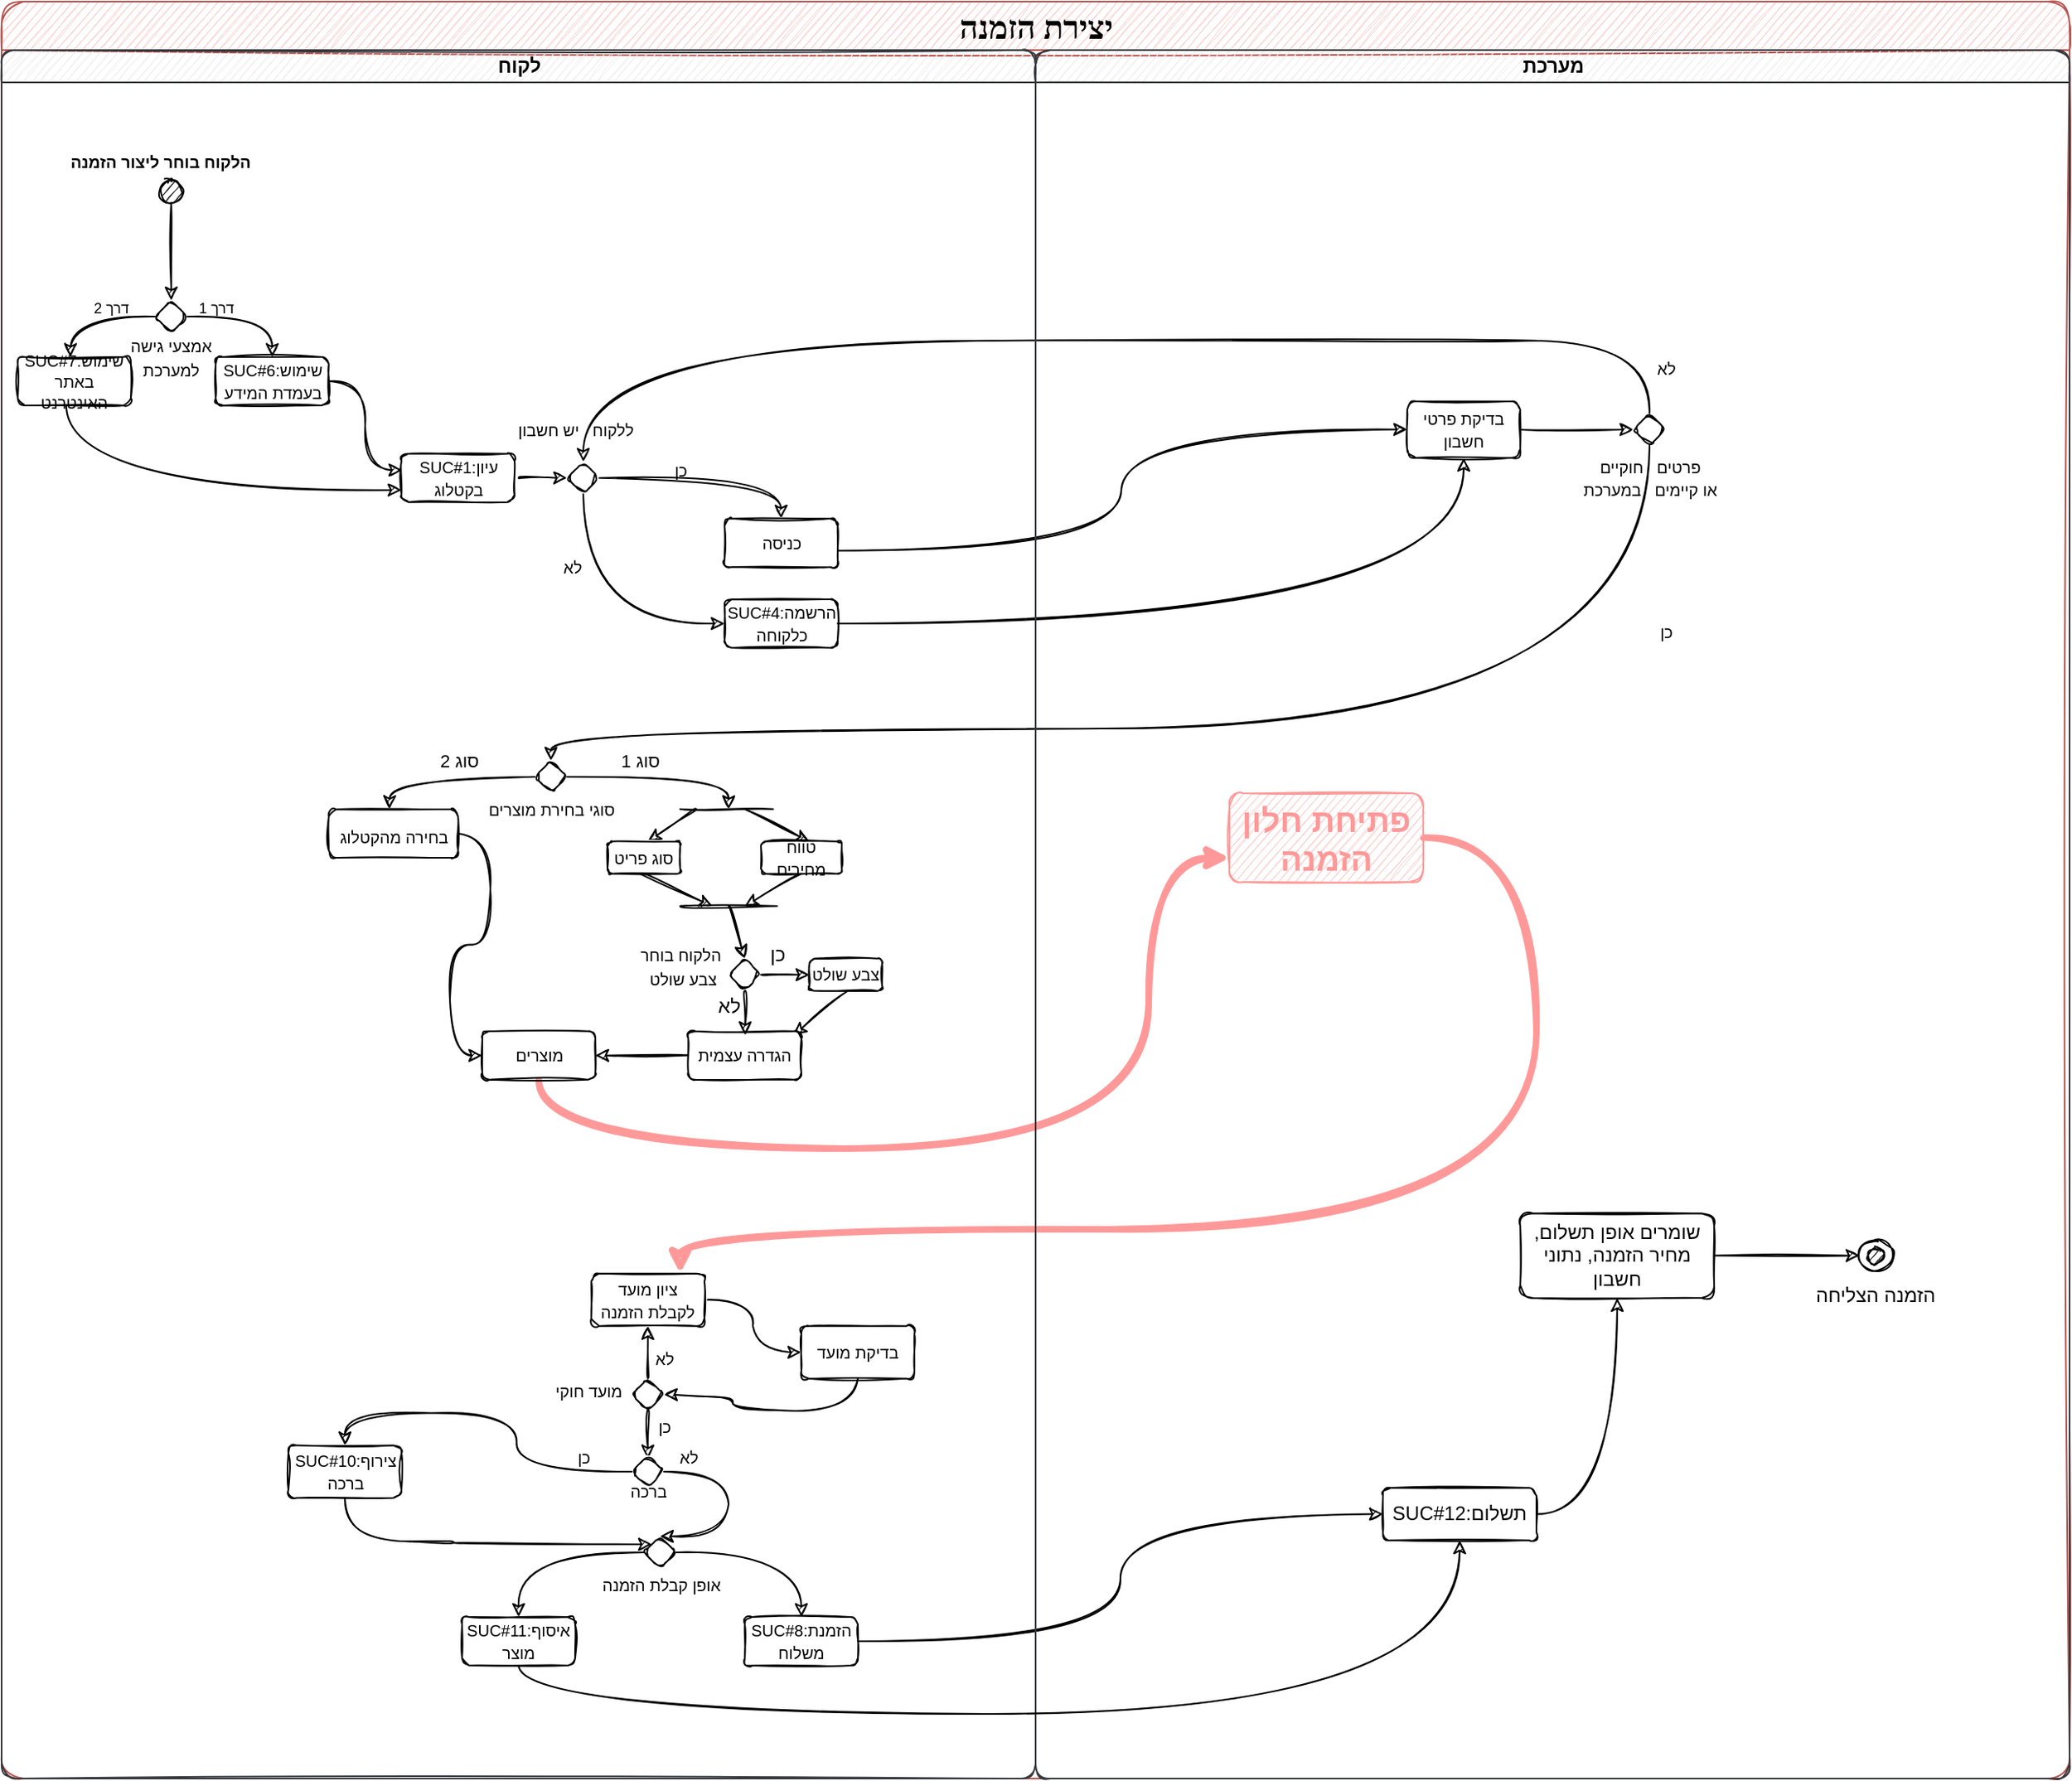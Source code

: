 <mxfile version="17.4.2" type="device"><diagram name="Page-1" id="74e2e168-ea6b-b213-b513-2b3c1d86103e"><mxGraphModel dx="1577" dy="1120" grid="1" gridSize="10" guides="1" tooltips="1" connect="1" arrows="1" fold="1" page="1" pageScale="1" pageWidth="1100" pageHeight="850" background="none" math="0" shadow="0"><root><mxCell id="0"/><mxCell id="1" parent="0"/><mxCell id="77e6c97f196da883-1" value="&lt;span style=&quot;font-size: 20px&quot;&gt;יצירת הזמנה&lt;/span&gt;" style="swimlane;html=1;childLayout=stackLayout;startSize=30;rounded=1;shadow=0;labelBackgroundColor=none;strokeWidth=1;fontFamily=Verdana;fontSize=8;align=center;fillColor=#f8cecc;strokeColor=#b85450;sketch=1;" parent="1" vertex="1"><mxGeometry x="10" width="1280" height="1100" as="geometry"/></mxCell><mxCell id="XWIVT4WKTPppS4A6r2i9-10" style="edgeStyle=orthogonalEdgeStyle;rounded=1;orthogonalLoop=1;jettySize=auto;html=1;exitX=1;exitY=0.5;exitDx=0;exitDy=0;fontSize=11;entryX=0;entryY=0.5;entryDx=0;entryDy=0;sketch=1;curved=1;" parent="77e6c97f196da883-1" target="XWIVT4WKTPppS4A6r2i9-12" edge="1"><mxGeometry relative="1" as="geometry"><mxPoint x="450" y="265.101" as="targetPoint"/><mxPoint x="515" y="339.86" as="sourcePoint"/></mxGeometry></mxCell><mxCell id="JtHgv0yfFS7bm6ICrNab-19" style="edgeStyle=orthogonalEdgeStyle;rounded=1;orthogonalLoop=1;jettySize=auto;html=1;exitX=1;exitY=0.5;exitDx=0;exitDy=0;entryX=0.5;entryY=1;entryDx=0;entryDy=0;fontSize=11;sketch=1;curved=1;" parent="77e6c97f196da883-1" source="XWIVT4WKTPppS4A6r2i9-8" target="XWIVT4WKTPppS4A6r2i9-12" edge="1"><mxGeometry relative="1" as="geometry"/></mxCell><mxCell id="JtHgv0yfFS7bm6ICrNab-21" style="edgeStyle=orthogonalEdgeStyle;rounded=1;orthogonalLoop=1;jettySize=auto;html=1;exitX=0.5;exitY=0;exitDx=0;exitDy=0;fontSize=10;entryX=0.5;entryY=0;entryDx=0;entryDy=0;sketch=1;curved=1;" parent="77e6c97f196da883-1" source="JtHgv0yfFS7bm6ICrNab-4" target="JtHgv0yfFS7bm6ICrNab-11" edge="1"><mxGeometry relative="1" as="geometry"><mxPoint x="310" y="264.86" as="targetPoint"/><Array as="points"><mxPoint x="880" y="209.86"/><mxPoint x="310" y="209.86"/></Array></mxGeometry></mxCell><mxCell id="n5p_DqS5xsq9ladGCe3x-87" style="edgeStyle=orthogonalEdgeStyle;orthogonalLoop=1;jettySize=auto;html=1;fontSize=9;strokeColor=#FF9999;strokeWidth=4;curved=1;sketch=1;rounded=1;" parent="77e6c97f196da883-1" source="JtHgv0yfFS7bm6ICrNab-62" target="jBcrfAK-GKgPLl_PMI2I-21" edge="1"><mxGeometry relative="1" as="geometry"><Array as="points"><mxPoint x="333" y="710"/><mxPoint x="710" y="710"/><mxPoint x="710" y="530"/></Array></mxGeometry></mxCell><mxCell id="n5p_DqS5xsq9ladGCe3x-88" style="edgeStyle=orthogonalEdgeStyle;curved=1;orthogonalLoop=1;jettySize=auto;html=1;fontSize=9;strokeColor=#FF9999;strokeWidth=4;sketch=1;rounded=1;" parent="77e6c97f196da883-1" source="jBcrfAK-GKgPLl_PMI2I-21" target="jBcrfAK-GKgPLl_PMI2I-12" edge="1"><mxGeometry relative="1" as="geometry"><Array as="points"><mxPoint x="950" y="760"/><mxPoint x="420" y="760"/></Array></mxGeometry></mxCell><mxCell id="n5p_DqS5xsq9ladGCe3x-97" style="edgeStyle=orthogonalEdgeStyle;rounded=1;orthogonalLoop=1;jettySize=auto;html=1;entryX=0.5;entryY=0;entryDx=0;entryDy=0;fontSize=10;strokeColor=default;strokeWidth=1;sketch=1;curved=1;" parent="77e6c97f196da883-1" source="JtHgv0yfFS7bm6ICrNab-4" target="JtHgv0yfFS7bm6ICrNab-36" edge="1"><mxGeometry relative="1" as="geometry"><Array as="points"><mxPoint x="1020" y="450"/><mxPoint x="340" y="450"/></Array></mxGeometry></mxCell><mxCell id="n5p_DqS5xsq9ladGCe3x-107" style="edgeStyle=orthogonalEdgeStyle;rounded=1;orthogonalLoop=1;jettySize=auto;html=1;entryX=0;entryY=0.5;entryDx=0;entryDy=0;fontSize=10;strokeColor=default;strokeWidth=1;sketch=1;curved=1;" parent="77e6c97f196da883-1" source="jBcrfAK-GKgPLl_PMI2I-18" target="n5p_DqS5xsq9ladGCe3x-8" edge="1"><mxGeometry relative="1" as="geometry"/></mxCell><mxCell id="77e6c97f196da883-2" value="לקוח" style="swimlane;html=1;startSize=20;fillColor=#eeeeee;strokeColor=#36393d;sketch=1;rounded=1;" parent="77e6c97f196da883-1" vertex="1"><mxGeometry y="30" width="640" height="1070" as="geometry"/></mxCell><mxCell id="n5p_DqS5xsq9ladGCe3x-82" style="edgeStyle=orthogonalEdgeStyle;rounded=1;orthogonalLoop=1;jettySize=auto;html=1;entryX=0.5;entryY=0;entryDx=0;entryDy=0;fontSize=9;strokeColor=#000000;strokeWidth=1;sketch=1;curved=1;" parent="77e6c97f196da883-2" source="XWIVT4WKTPppS4A6r2i9-1" target="n5p_DqS5xsq9ladGCe3x-67" edge="1"><mxGeometry relative="1" as="geometry"/></mxCell><mxCell id="XWIVT4WKTPppS4A6r2i9-1" value="" style="ellipse;whiteSpace=wrap;html=1;aspect=fixed;fontSize=20;fillColor=#000000;sketch=1;rounded=1;" parent="77e6c97f196da883-2" vertex="1"><mxGeometry x="97.5" y="80" width="15" height="15" as="geometry"/></mxCell><mxCell id="XWIVT4WKTPppS4A6r2i9-2" value="&lt;font size=&quot;1&quot;&gt;&lt;b style=&quot;line-height: 1&quot;&gt;הלקוח ב&lt;/b&gt;&lt;/font&gt;&lt;font size=&quot;1&quot;&gt;&lt;b style=&quot;line-height: 1&quot;&gt;וחר&amp;nbsp;ליצור הזמנה&lt;/b&gt;&lt;br&gt;&lt;/font&gt;" style="text;html=1;align=center;verticalAlign=middle;resizable=0;points=[];autosize=1;strokeColor=none;fillColor=none;fontSize=20;strokeWidth=1;sketch=1;rounded=1;" parent="77e6c97f196da883-2" vertex="1"><mxGeometry x="37.5" y="50" width="120" height="30" as="geometry"/></mxCell><mxCell id="JtHgv0yfFS7bm6ICrNab-13" style="edgeStyle=orthogonalEdgeStyle;rounded=1;orthogonalLoop=1;jettySize=auto;html=1;exitX=1;exitY=0.5;exitDx=0;exitDy=0;entryX=0;entryY=0.5;entryDx=0;entryDy=0;fontSize=11;sketch=1;curved=1;" parent="77e6c97f196da883-2" target="JtHgv0yfFS7bm6ICrNab-11" edge="1"><mxGeometry relative="1" as="geometry"><mxPoint x="320" y="264.86" as="sourcePoint"/></mxGeometry></mxCell><mxCell id="XWIVT4WKTPppS4A6r2i9-8" value="&lt;font style=&quot;font-size: 10px&quot;&gt;SUC#4:הרשמה כלקוחה&lt;/font&gt;" style="rounded=1;whiteSpace=wrap;html=1;fontSize=11;strokeWidth=1;fillColor=#FFFFFF;sketch=1;" parent="77e6c97f196da883-2" vertex="1"><mxGeometry x="447.5" y="340" width="70" height="30" as="geometry"/></mxCell><mxCell id="JtHgv0yfFS7bm6ICrNab-15" style="edgeStyle=orthogonalEdgeStyle;rounded=1;orthogonalLoop=1;jettySize=auto;html=1;exitX=1;exitY=0.5;exitDx=0;exitDy=0;entryX=0.5;entryY=0;entryDx=0;entryDy=0;fontSize=11;sketch=1;curved=1;" parent="77e6c97f196da883-2" source="JtHgv0yfFS7bm6ICrNab-11" target="n5p_DqS5xsq9ladGCe3x-103" edge="1"><mxGeometry relative="1" as="geometry"><mxPoint x="482.5" y="294.86" as="targetPoint"/></mxGeometry></mxCell><mxCell id="n5p_DqS5xsq9ladGCe3x-114" style="edgeStyle=orthogonalEdgeStyle;rounded=1;orthogonalLoop=1;jettySize=auto;html=1;entryX=0;entryY=0.5;entryDx=0;entryDy=0;fontSize=12;strokeColor=default;strokeWidth=1;sketch=1;curved=1;" parent="77e6c97f196da883-2" source="JtHgv0yfFS7bm6ICrNab-11" target="XWIVT4WKTPppS4A6r2i9-8" edge="1"><mxGeometry relative="1" as="geometry"><Array as="points"><mxPoint x="360" y="355"/></Array></mxGeometry></mxCell><mxCell id="JtHgv0yfFS7bm6ICrNab-11" value="" style="rhombus;whiteSpace=wrap;html=1;fontSize=11;strokeWidth=1;fillColor=#FFFFFF;sketch=1;rounded=1;" parent="77e6c97f196da883-2" vertex="1"><mxGeometry x="350" y="254.86" width="20" height="20" as="geometry"/></mxCell><mxCell id="JtHgv0yfFS7bm6ICrNab-17" value="&lt;font style=&quot;font-size: 10px&quot;&gt;לא&lt;/font&gt;" style="text;html=1;align=center;verticalAlign=middle;resizable=0;points=[];autosize=1;strokeColor=none;fillColor=none;fontSize=11;sketch=1;rounded=1;" parent="77e6c97f196da883-2" vertex="1"><mxGeometry x="337.5" y="310" width="30" height="20" as="geometry"/></mxCell><mxCell id="JtHgv0yfFS7bm6ICrNab-18" value="&lt;font style=&quot;font-size: 10px&quot;&gt;כן&lt;/font&gt;" style="text;html=1;align=center;verticalAlign=middle;resizable=0;points=[];autosize=1;strokeColor=none;fillColor=none;fontSize=11;sketch=1;rounded=1;" parent="77e6c97f196da883-2" vertex="1"><mxGeometry x="410" y="249.86" width="20" height="20" as="geometry"/></mxCell><mxCell id="JtHgv0yfFS7bm6ICrNab-14" value="&lt;font style=&quot;font-size: 10px&quot;&gt;ללקוח&amp;nbsp; &amp;nbsp;יש חשבון&lt;/font&gt;" style="text;html=1;align=center;verticalAlign=middle;resizable=0;points=[];autosize=1;strokeColor=none;fillColor=none;fontSize=11;sketch=1;rounded=1;" parent="77e6c97f196da883-2" vertex="1"><mxGeometry x="315" y="224.86" width="80" height="20" as="geometry"/></mxCell><mxCell id="n5p_DqS5xsq9ladGCe3x-86" style="edgeStyle=orthogonalEdgeStyle;rounded=1;orthogonalLoop=1;jettySize=auto;html=1;entryX=0;entryY=0.5;entryDx=0;entryDy=0;fontSize=9;strokeColor=#000000;strokeWidth=1;sketch=1;curved=1;" parent="77e6c97f196da883-2" source="JtHgv0yfFS7bm6ICrNab-34" target="JtHgv0yfFS7bm6ICrNab-62" edge="1"><mxGeometry relative="1" as="geometry"/></mxCell><mxCell id="JtHgv0yfFS7bm6ICrNab-34" value="&lt;font style=&quot;font-size: 10px&quot;&gt;בחירה מהקטלוג&lt;/font&gt;" style="rounded=1;whiteSpace=wrap;html=1;fontSize=19;strokeWidth=1;fillColor=#FFFFFF;sketch=1;" parent="77e6c97f196da883-2" vertex="1"><mxGeometry x="202.5" y="470" width="80" height="30" as="geometry"/></mxCell><mxCell id="JtHgv0yfFS7bm6ICrNab-41" style="edgeStyle=orthogonalEdgeStyle;rounded=1;orthogonalLoop=1;jettySize=auto;html=1;exitX=1;exitY=0.5;exitDx=0;exitDy=0;fontSize=10;sketch=1;curved=1;" parent="77e6c97f196da883-2" source="JtHgv0yfFS7bm6ICrNab-36" edge="1"><mxGeometry relative="1" as="geometry"><mxPoint x="450" y="469.86" as="targetPoint"/><Array as="points"><mxPoint x="450" y="449.86"/><mxPoint x="450" y="469.86"/></Array></mxGeometry></mxCell><mxCell id="JtHgv0yfFS7bm6ICrNab-42" style="edgeStyle=orthogonalEdgeStyle;rounded=1;orthogonalLoop=1;jettySize=auto;html=1;exitX=0;exitY=0.5;exitDx=0;exitDy=0;entryX=0.5;entryY=0;entryDx=0;entryDy=0;fontSize=10;sketch=1;curved=1;" parent="77e6c97f196da883-2" source="JtHgv0yfFS7bm6ICrNab-36" edge="1"><mxGeometry relative="1" as="geometry"><mxPoint x="240" y="469.86" as="targetPoint"/></mxGeometry></mxCell><mxCell id="JtHgv0yfFS7bm6ICrNab-36" value="" style="rhombus;whiteSpace=wrap;html=1;fontSize=11;strokeWidth=1;fillColor=#FFFFFF;sketch=1;rounded=1;" parent="77e6c97f196da883-2" vertex="1"><mxGeometry x="330" y="439.86" width="20" height="20" as="geometry"/></mxCell><mxCell id="JtHgv0yfFS7bm6ICrNab-44" value="&lt;span style=&quot;font-size: 11px&quot;&gt;סוג 1&lt;/span&gt;" style="text;html=1;align=center;verticalAlign=middle;resizable=0;points=[];autosize=1;strokeColor=none;fillColor=none;fontSize=10;sketch=1;rounded=1;" parent="77e6c97f196da883-2" vertex="1"><mxGeometry x="375" y="429.86" width="40" height="20" as="geometry"/></mxCell><mxCell id="JtHgv0yfFS7bm6ICrNab-45" value="סוגי בחירת מוצרים" style="text;html=1;align=center;verticalAlign=middle;resizable=0;points=[];autosize=1;strokeColor=none;fillColor=none;fontSize=10;sketch=1;rounded=1;" parent="77e6c97f196da883-2" vertex="1"><mxGeometry x="295" y="459.86" width="90" height="20" as="geometry"/></mxCell><mxCell id="JtHgv0yfFS7bm6ICrNab-46" value="&lt;span style=&quot;font-size: 11px&quot;&gt;סוג 2&lt;/span&gt;" style="text;html=1;align=center;verticalAlign=middle;resizable=0;points=[];autosize=1;strokeColor=none;fillColor=none;fontSize=10;sketch=1;rounded=1;" parent="77e6c97f196da883-2" vertex="1"><mxGeometry x="262.5" y="429.86" width="40" height="20" as="geometry"/></mxCell><mxCell id="JtHgv0yfFS7bm6ICrNab-68" style="edgeStyle=orthogonalEdgeStyle;rounded=1;orthogonalLoop=1;jettySize=auto;html=1;exitX=0;exitY=0.5;exitDx=0;exitDy=0;entryX=1;entryY=0.5;entryDx=0;entryDy=0;fontSize=11;sketch=1;curved=1;" parent="77e6c97f196da883-2" source="jBcrfAK-GKgPLl_PMI2I-8" target="JtHgv0yfFS7bm6ICrNab-62" edge="1"><mxGeometry relative="1" as="geometry"><mxPoint x="417.5" y="622.36" as="sourcePoint"/></mxGeometry></mxCell><mxCell id="JtHgv0yfFS7bm6ICrNab-62" value="&lt;span style=&quot;font-size: 10px&quot;&gt;מוצרים&lt;/span&gt;" style="rounded=1;whiteSpace=wrap;html=1;fontSize=11;strokeWidth=1;fillColor=#FFFFFF;sketch=1;" parent="77e6c97f196da883-2" vertex="1"><mxGeometry x="297.5" y="607.36" width="70" height="30" as="geometry"/></mxCell><mxCell id="ePjVCTQEFNXh0bk9d2kt-2" value="" style="endArrow=none;html=1;rounded=1;sketch=1;curved=1;" parent="77e6c97f196da883-2" edge="1"><mxGeometry width="50" height="50" relative="1" as="geometry"><mxPoint x="420" y="469.86" as="sourcePoint"/><mxPoint x="477.5" y="469.86" as="targetPoint"/><Array as="points"><mxPoint x="447.5" y="469.86"/></Array></mxGeometry></mxCell><mxCell id="ePjVCTQEFNXh0bk9d2kt-4" value="" style="endArrow=classic;html=1;rounded=1;sketch=1;curved=1;" parent="77e6c97f196da883-2" edge="1"><mxGeometry width="50" height="50" relative="1" as="geometry"><mxPoint x="430" y="469.86" as="sourcePoint"/><mxPoint x="400" y="489.86" as="targetPoint"/></mxGeometry></mxCell><mxCell id="ePjVCTQEFNXh0bk9d2kt-5" value="&lt;span style=&quot;font-size: 10px&quot;&gt;סוג פריט&lt;/span&gt;" style="rounded=1;whiteSpace=wrap;html=1;fontSize=11;strokeWidth=1;fillColor=#FFFFFF;sketch=1;" parent="77e6c97f196da883-2" vertex="1"><mxGeometry x="375" y="489.86" width="45" height="20" as="geometry"/></mxCell><mxCell id="ePjVCTQEFNXh0bk9d2kt-6" value="&lt;span style=&quot;font-size: 10px&quot;&gt;טווח מחירים&lt;/span&gt;" style="rounded=1;whiteSpace=wrap;html=1;fontSize=11;strokeWidth=1;fillColor=#FFFFFF;sketch=1;" parent="77e6c97f196da883-2" vertex="1"><mxGeometry x="470" y="489.86" width="50" height="20" as="geometry"/></mxCell><mxCell id="ePjVCTQEFNXh0bk9d2kt-7" value="" style="endArrow=classic;html=1;rounded=1;sketch=1;curved=1;" parent="77e6c97f196da883-2" edge="1"><mxGeometry width="50" height="50" relative="1" as="geometry"><mxPoint x="395" y="509.86" as="sourcePoint"/><mxPoint x="440" y="529.86" as="targetPoint"/><Array as="points"/></mxGeometry></mxCell><mxCell id="ePjVCTQEFNXh0bk9d2kt-8" value="" style="endArrow=classic;html=1;rounded=1;exitX=0.5;exitY=1;exitDx=0;exitDy=0;sketch=1;curved=1;" parent="77e6c97f196da883-2" source="ePjVCTQEFNXh0bk9d2kt-6" edge="1"><mxGeometry width="50" height="50" relative="1" as="geometry"><mxPoint x="475" y="509.86" as="sourcePoint"/><mxPoint x="460" y="529.86" as="targetPoint"/><Array as="points"/></mxGeometry></mxCell><mxCell id="ePjVCTQEFNXh0bk9d2kt-9" value="" style="endArrow=none;html=1;rounded=1;sketch=1;curved=1;" parent="77e6c97f196da883-2" edge="1"><mxGeometry width="50" height="50" relative="1" as="geometry"><mxPoint x="420" y="529.86" as="sourcePoint"/><mxPoint x="480" y="529.86" as="targetPoint"/><Array as="points"/></mxGeometry></mxCell><mxCell id="ePjVCTQEFNXh0bk9d2kt-119" value="" style="endArrow=classic;html=1;rounded=1;sketch=1;curved=1;" parent="77e6c97f196da883-2" edge="1"><mxGeometry width="50" height="50" relative="1" as="geometry"><mxPoint x="460" y="469.86" as="sourcePoint"/><mxPoint x="500" y="489.86" as="targetPoint"/><Array as="points"><mxPoint x="480" y="479.86"/></Array></mxGeometry></mxCell><mxCell id="jBcrfAK-GKgPLl_PMI2I-3" value="" style="rhombus;whiteSpace=wrap;html=1;fontSize=11;strokeWidth=1;fillColor=#FFFFFF;sketch=1;rounded=1;" parent="77e6c97f196da883-2" vertex="1"><mxGeometry x="450" y="562.36" width="20" height="20" as="geometry"/></mxCell><mxCell id="ePjVCTQEFNXh0bk9d2kt-13" value="&lt;span style=&quot;font-size: 10px&quot;&gt;צבע שולט&lt;/span&gt;" style="rounded=1;whiteSpace=wrap;html=1;fontSize=11;strokeWidth=1;fillColor=#FFFFFF;sketch=1;" parent="77e6c97f196da883-2" vertex="1"><mxGeometry x="500" y="562.36" width="45" height="20" as="geometry"/></mxCell><mxCell id="ePjVCTQEFNXh0bk9d2kt-21" value="" style="endArrow=classic;html=1;rounded=1;sketch=1;curved=1;" parent="77e6c97f196da883-2" edge="1"><mxGeometry width="50" height="50" relative="1" as="geometry"><mxPoint x="523.75" y="582.36" as="sourcePoint"/><mxPoint x="490" y="609.86" as="targetPoint"/></mxGeometry></mxCell><mxCell id="jBcrfAK-GKgPLl_PMI2I-8" value="&lt;span style=&quot;font-size: 10px&quot;&gt;הגדרה עצמית&lt;/span&gt;" style="rounded=1;whiteSpace=wrap;html=1;fontSize=11;strokeWidth=1;fillColor=#FFFFFF;sketch=1;" parent="77e6c97f196da883-2" vertex="1"><mxGeometry x="425" y="607.36" width="70" height="30" as="geometry"/></mxCell><mxCell id="jBcrfAK-GKgPLl_PMI2I-9" value="&lt;font style=&quot;font-size: 10px&quot;&gt;הלקוח בוחר&lt;br&gt;&amp;nbsp;צבע שולט&lt;/font&gt;" style="text;html=1;align=center;verticalAlign=middle;resizable=0;points=[];autosize=1;strokeColor=none;fillColor=none;sketch=1;rounded=1;" parent="77e6c97f196da883-2" vertex="1"><mxGeometry x="390" y="547.36" width="60" height="40" as="geometry"/></mxCell><mxCell id="jBcrfAK-GKgPLl_PMI2I-11" value="לא" style="text;html=1;align=center;verticalAlign=middle;resizable=0;points=[];autosize=1;strokeColor=none;fillColor=none;sketch=1;rounded=1;" parent="77e6c97f196da883-2" vertex="1"><mxGeometry x="435" y="582.36" width="30" height="20" as="geometry"/></mxCell><mxCell id="jBcrfAK-GKgPLl_PMI2I-13" style="edgeStyle=orthogonalEdgeStyle;rounded=1;orthogonalLoop=1;jettySize=auto;html=1;exitX=1;exitY=0.5;exitDx=0;exitDy=0;entryX=0.5;entryY=0;entryDx=0;entryDy=0;fontSize=11;sketch=1;curved=1;" parent="77e6c97f196da883-2" source="jBcrfAK-GKgPLl_PMI2I-15" edge="1" target="jBcrfAK-GKgPLl_PMI2I-18"><mxGeometry relative="1" as="geometry"><mxPoint x="490" y="929.86" as="targetPoint"/></mxGeometry></mxCell><mxCell id="jBcrfAK-GKgPLl_PMI2I-15" value="" style="rhombus;whiteSpace=wrap;html=1;fontSize=11;strokeWidth=1;fillColor=#FFFFFF;sketch=1;rounded=1;" parent="77e6c97f196da883-2" vertex="1"><mxGeometry x="397.5" y="920" width="20" height="20" as="geometry"/></mxCell><mxCell id="jBcrfAK-GKgPLl_PMI2I-17" value="&lt;font style=&quot;font-size: 10px&quot;&gt;אופן קבלת הזמנה&lt;/font&gt;" style="text;html=1;align=center;verticalAlign=middle;resizable=0;points=[];autosize=1;strokeColor=none;fillColor=none;fontSize=11;sketch=1;rounded=1;" parent="77e6c97f196da883-2" vertex="1"><mxGeometry x="367.5" y="940" width="80" height="20" as="geometry"/></mxCell><mxCell id="jBcrfAK-GKgPLl_PMI2I-18" value="&lt;font style=&quot;font-size: 10px&quot;&gt;SUC#8:הזמנת משלוח&lt;/font&gt;" style="rounded=1;whiteSpace=wrap;html=1;fontSize=11;strokeWidth=1;fillColor=#FFFFFF;sketch=1;" parent="77e6c97f196da883-2" vertex="1"><mxGeometry x="460" y="970" width="70" height="30" as="geometry"/></mxCell><mxCell id="jBcrfAK-GKgPLl_PMI2I-19" value="&lt;font style=&quot;font-size: 10px&quot;&gt;SUC#11:איסוף מוצר&lt;/font&gt;" style="rounded=1;whiteSpace=wrap;html=1;fontSize=11;strokeWidth=1;fillColor=#FFFFFF;sketch=1;" parent="77e6c97f196da883-2" vertex="1"><mxGeometry x="285" y="970" width="70" height="30" as="geometry"/></mxCell><mxCell id="jBcrfAK-GKgPLl_PMI2I-14" style="edgeStyle=orthogonalEdgeStyle;rounded=1;orthogonalLoop=1;jettySize=auto;html=1;exitX=0;exitY=0.5;exitDx=0;exitDy=0;entryX=0.5;entryY=0;entryDx=0;entryDy=0;fontSize=11;sketch=1;curved=1;" parent="77e6c97f196da883-2" source="jBcrfAK-GKgPLl_PMI2I-15" edge="1" target="jBcrfAK-GKgPLl_PMI2I-19"><mxGeometry relative="1" as="geometry"><mxPoint x="350" y="929.86" as="targetPoint"/></mxGeometry></mxCell><mxCell id="jBcrfAK-GKgPLl_PMI2I-63" style="edgeStyle=orthogonalEdgeStyle;rounded=1;orthogonalLoop=1;jettySize=auto;html=1;exitX=1;exitY=0.5;exitDx=0;exitDy=0;entryX=0;entryY=0.5;entryDx=0;entryDy=0;fontSize=12;fontColor=#000000;strokeColor=#000000;strokeWidth=1;sketch=1;curved=1;" parent="77e6c97f196da883-2" source="jBcrfAK-GKgPLl_PMI2I-12" target="jBcrfAK-GKgPLl_PMI2I-57" edge="1"><mxGeometry relative="1" as="geometry"/></mxCell><mxCell id="jBcrfAK-GKgPLl_PMI2I-12" value="&lt;span&gt;&lt;font style=&quot;font-size: 10px&quot;&gt;ציון מועד לקבלת הזמנה&lt;/font&gt;&lt;/span&gt;" style="rounded=1;whiteSpace=wrap;html=1;fontSize=11;strokeWidth=1;fillColor=#FFFFFF;sketch=1;" parent="77e6c97f196da883-2" vertex="1"><mxGeometry x="365" y="757.36" width="70" height="32.5" as="geometry"/></mxCell><mxCell id="jBcrfAK-GKgPLl_PMI2I-23" value="&lt;span&gt;&lt;font style=&quot;font-size: 10px&quot;&gt;SUC#10:צירוף ברכה&lt;/font&gt;&lt;/span&gt;" style="rounded=1;whiteSpace=wrap;html=1;fontSize=11;strokeWidth=1;fillColor=#FFFFFF;sketch=1;" parent="77e6c97f196da883-2" vertex="1"><mxGeometry x="177.5" y="863.75" width="70" height="32.5" as="geometry"/></mxCell><mxCell id="jBcrfAK-GKgPLl_PMI2I-60" style="edgeStyle=orthogonalEdgeStyle;rounded=1;orthogonalLoop=1;jettySize=auto;html=1;exitX=0.5;exitY=1;exitDx=0;exitDy=0;entryX=1;entryY=0.5;entryDx=0;entryDy=0;fontSize=12;fontColor=#000000;strokeColor=#000000;strokeWidth=1;sketch=1;curved=1;" parent="77e6c97f196da883-2" source="jBcrfAK-GKgPLl_PMI2I-57" target="jBcrfAK-GKgPLl_PMI2I-59" edge="1"><mxGeometry relative="1" as="geometry"/></mxCell><mxCell id="jBcrfAK-GKgPLl_PMI2I-57" value="&lt;span&gt;&lt;font style=&quot;font-size: 10px&quot;&gt;בדיקת מועד&lt;/font&gt;&lt;/span&gt;" style="rounded=1;whiteSpace=wrap;html=1;fontSize=11;strokeWidth=1;fillColor=#FFFFFF;sketch=1;" parent="77e6c97f196da883-2" vertex="1"><mxGeometry x="495" y="789.86" width="70" height="32.5" as="geometry"/></mxCell><mxCell id="jBcrfAK-GKgPLl_PMI2I-61" style="edgeStyle=orthogonalEdgeStyle;rounded=1;orthogonalLoop=1;jettySize=auto;html=1;exitX=0.5;exitY=0;exitDx=0;exitDy=0;entryX=0.5;entryY=1;entryDx=0;entryDy=0;fontSize=12;fontColor=#000000;strokeColor=#000000;strokeWidth=1;sketch=1;curved=1;" parent="77e6c97f196da883-2" source="jBcrfAK-GKgPLl_PMI2I-59" target="jBcrfAK-GKgPLl_PMI2I-12" edge="1"><mxGeometry relative="1" as="geometry"/></mxCell><mxCell id="jBcrfAK-GKgPLl_PMI2I-59" value="" style="rhombus;whiteSpace=wrap;html=1;fontSize=11;strokeWidth=1;fillColor=#FFFFFF;sketch=1;rounded=1;" parent="77e6c97f196da883-2" vertex="1"><mxGeometry x="390" y="822.36" width="20" height="20" as="geometry"/></mxCell><mxCell id="jBcrfAK-GKgPLl_PMI2I-64" value="&lt;font style=&quot;font-size: 10px&quot;&gt;מועד חוקי&lt;/font&gt;" style="text;html=1;align=center;verticalAlign=middle;resizable=0;points=[];autosize=1;strokeColor=none;fillColor=none;fontSize=12;fontColor=#000000;sketch=1;rounded=1;" parent="77e6c97f196da883-2" vertex="1"><mxGeometry x="337.5" y="820" width="50" height="20" as="geometry"/></mxCell><mxCell id="jBcrfAK-GKgPLl_PMI2I-66" value="&lt;font style=&quot;font-size: 10px&quot;&gt;לא&lt;/font&gt;" style="text;html=1;align=center;verticalAlign=middle;resizable=0;points=[];autosize=1;strokeColor=none;fillColor=none;fontSize=12;fontColor=#000000;sketch=1;rounded=1;" parent="77e6c97f196da883-2" vertex="1"><mxGeometry x="395" y="800" width="30" height="20" as="geometry"/></mxCell><mxCell id="jBcrfAK-GKgPLl_PMI2I-65" value="&lt;font style=&quot;font-size: 10px&quot;&gt;כן&lt;/font&gt;" style="text;html=1;align=center;verticalAlign=middle;resizable=0;points=[];autosize=1;strokeColor=none;fillColor=none;fontSize=12;fontColor=#000000;sketch=1;rounded=1;" parent="77e6c97f196da883-2" vertex="1"><mxGeometry x="400" y="842.36" width="20" height="20" as="geometry"/></mxCell><mxCell id="n5p_DqS5xsq9ladGCe3x-2" value="" style="endArrow=classic;html=1;rounded=1;sketch=1;curved=1;" parent="77e6c97f196da883-2" edge="1"><mxGeometry width="50" height="50" relative="1" as="geometry"><mxPoint x="400" y="841.86" as="sourcePoint"/><mxPoint x="400" y="871.86" as="targetPoint"/></mxGeometry></mxCell><mxCell id="n5p_DqS5xsq9ladGCe3x-9" value="&lt;font style=&quot;font-size: 10px&quot;&gt;SUC#1:עיון&lt;br&gt;בקטלוג&lt;/font&gt;" style="rounded=1;whiteSpace=wrap;html=1;fontSize=11;strokeWidth=1;fillColor=#FFFFFF;sketch=1;" parent="77e6c97f196da883-2" vertex="1"><mxGeometry x="247.5" y="249.86" width="70" height="30" as="geometry"/></mxCell><mxCell id="n5p_DqS5xsq9ladGCe3x-80" style="edgeStyle=orthogonalEdgeStyle;rounded=1;orthogonalLoop=1;jettySize=auto;html=1;entryX=0.5;entryY=0;entryDx=0;entryDy=0;fontSize=9;strokeColor=#000000;strokeWidth=1;sketch=1;curved=1;" parent="77e6c97f196da883-2" source="n5p_DqS5xsq9ladGCe3x-67" target="n5p_DqS5xsq9ladGCe3x-70" edge="1"><mxGeometry relative="1" as="geometry"/></mxCell><mxCell id="n5p_DqS5xsq9ladGCe3x-67" value="" style="rhombus;whiteSpace=wrap;html=1;fontSize=11;strokeWidth=1;fillColor=#FFFFFF;sketch=1;rounded=1;" parent="77e6c97f196da883-2" vertex="1"><mxGeometry x="95" y="155" width="20" height="20" as="geometry"/></mxCell><mxCell id="n5p_DqS5xsq9ladGCe3x-91" style="edgeStyle=orthogonalEdgeStyle;rounded=1;orthogonalLoop=1;jettySize=auto;html=1;fontSize=9;strokeColor=default;strokeWidth=1;sketch=1;curved=1;" parent="77e6c97f196da883-2" source="n5p_DqS5xsq9ladGCe3x-70" edge="1"><mxGeometry relative="1" as="geometry"><mxPoint x="248" y="260" as="targetPoint"/><Array as="points"><mxPoint x="225" y="205"/><mxPoint x="225" y="260"/><mxPoint x="248" y="260"/></Array></mxGeometry></mxCell><mxCell id="n5p_DqS5xsq9ladGCe3x-70" value="&lt;font style=&quot;font-size: 10px&quot;&gt;SUC#6:שימוש&lt;br&gt;בעמדת המידע&lt;/font&gt;" style="rounded=1;whiteSpace=wrap;html=1;fontSize=11;strokeWidth=1;fillColor=#FFFFFF;sketch=1;" parent="77e6c97f196da883-2" vertex="1"><mxGeometry x="132.5" y="190" width="70" height="30" as="geometry"/></mxCell><mxCell id="n5p_DqS5xsq9ladGCe3x-71" value="&lt;font style=&quot;font-size: 10px&quot;&gt;SUC#7:שימוש&lt;br&gt;באתר האינטרנט&lt;/font&gt;" style="rounded=1;whiteSpace=wrap;html=1;fontSize=11;strokeWidth=1;fillColor=#FFFFFF;sketch=1;" parent="77e6c97f196da883-2" vertex="1"><mxGeometry x="10" y="190" width="70" height="30" as="geometry"/></mxCell><mxCell id="n5p_DqS5xsq9ladGCe3x-78" value="&lt;font style=&quot;font-size: 10px&quot;&gt;אמצעי גישה למערכת&lt;/font&gt;" style="text;html=1;strokeColor=none;fillColor=none;align=center;verticalAlign=middle;whiteSpace=wrap;rounded=1;sketch=1;" parent="77e6c97f196da883-2" vertex="1"><mxGeometry x="75" y="175" width="60" height="30" as="geometry"/></mxCell><mxCell id="n5p_DqS5xsq9ladGCe3x-83" value="דרך 1" style="text;html=1;strokeColor=none;fillColor=none;align=center;verticalAlign=middle;whiteSpace=wrap;rounded=1;fontSize=9;sketch=1;" parent="77e6c97f196da883-2" vertex="1"><mxGeometry x="102.5" y="145" width="60" height="30" as="geometry"/></mxCell><mxCell id="n5p_DqS5xsq9ladGCe3x-84" value="דרך 2" style="text;html=1;strokeColor=none;fillColor=none;align=center;verticalAlign=middle;whiteSpace=wrap;rounded=1;fontSize=9;sketch=1;" parent="77e6c97f196da883-2" vertex="1"><mxGeometry x="37.5" y="145" width="60" height="30" as="geometry"/></mxCell><mxCell id="n5p_DqS5xsq9ladGCe3x-92" style="edgeStyle=orthogonalEdgeStyle;rounded=1;orthogonalLoop=1;jettySize=auto;html=1;fontSize=9;strokeColor=default;strokeWidth=1;entryX=0;entryY=0.75;entryDx=0;entryDy=0;sketch=1;curved=1;" parent="77e6c97f196da883-2" source="n5p_DqS5xsq9ladGCe3x-71" target="n5p_DqS5xsq9ladGCe3x-9" edge="1"><mxGeometry relative="1" as="geometry"><mxPoint x="90" y="360.833" as="targetPoint"/><Array as="points"><mxPoint x="40" y="272"/></Array></mxGeometry></mxCell><mxCell id="n5p_DqS5xsq9ladGCe3x-103" value="&lt;font style=&quot;font-size: 10px&quot;&gt;כניסה&lt;/font&gt;" style="rounded=1;whiteSpace=wrap;html=1;fontSize=11;strokeWidth=1;fillColor=#FFFFFF;sketch=1;" parent="77e6c97f196da883-2" vertex="1"><mxGeometry x="447.5" y="290" width="70" height="30" as="geometry"/></mxCell><mxCell id="jBcrfAK-GKgPLl_PMI2I-32" value="" style="rhombus;whiteSpace=wrap;html=1;fontSize=11;strokeWidth=1;fillColor=#FFFFFF;sketch=1;rounded=1;" parent="77e6c97f196da883-2" vertex="1"><mxGeometry x="390" y="870" width="20" height="20" as="geometry"/></mxCell><mxCell id="jBcrfAK-GKgPLl_PMI2I-34" style="edgeStyle=orthogonalEdgeStyle;orthogonalLoop=1;jettySize=auto;html=1;exitX=0;exitY=0.5;exitDx=0;exitDy=0;entryX=0.5;entryY=0;entryDx=0;entryDy=0;fontSize=20;fontColor=#FF0000;strokeColor=#000000;strokeWidth=1;rounded=1;sketch=1;curved=1;" parent="77e6c97f196da883-2" source="jBcrfAK-GKgPLl_PMI2I-32" target="jBcrfAK-GKgPLl_PMI2I-23" edge="1"><mxGeometry relative="1" as="geometry"/></mxCell><mxCell id="jBcrfAK-GKgPLl_PMI2I-37" value="&lt;font style=&quot;font-size: 10px&quot;&gt;כן&lt;/font&gt;" style="text;html=1;align=center;verticalAlign=middle;resizable=0;points=[];autosize=1;strokeColor=none;fillColor=none;fontSize=20;fontColor=#000000;sketch=1;rounded=1;" parent="77e6c97f196da883-2" vertex="1"><mxGeometry x="350" y="852.36" width="20" height="30" as="geometry"/></mxCell><mxCell id="jBcrfAK-GKgPLl_PMI2I-38" value="&lt;font style=&quot;font-size: 10px&quot;&gt;לא&lt;/font&gt;" style="text;html=1;align=center;verticalAlign=middle;resizable=0;points=[];autosize=1;strokeColor=none;fillColor=none;fontSize=20;fontColor=#000000;sketch=1;rounded=1;" parent="77e6c97f196da883-2" vertex="1"><mxGeometry x="410" y="852.36" width="30" height="30" as="geometry"/></mxCell><mxCell id="n5p_DqS5xsq9ladGCe3x-7" style="edgeStyle=orthogonalEdgeStyle;rounded=1;orthogonalLoop=1;jettySize=auto;html=1;strokeColor=#000000;strokeWidth=1;entryX=0.5;entryY=0;entryDx=0;entryDy=0;sketch=1;curved=1;" parent="77e6c97f196da883-2" source="jBcrfAK-GKgPLl_PMI2I-32" target="jBcrfAK-GKgPLl_PMI2I-15" edge="1"><mxGeometry relative="1" as="geometry"><mxPoint x="750" y="890" as="targetPoint"/><Array as="points"><mxPoint x="450" y="880"/><mxPoint x="450" y="920"/></Array></mxGeometry></mxCell><mxCell id="JQ3emE6fkq4C2Mi0IpJZ-5" style="edgeStyle=orthogonalEdgeStyle;curved=1;rounded=1;sketch=1;orthogonalLoop=1;jettySize=auto;html=1;exitX=0.5;exitY=1;exitDx=0;exitDy=0;entryX=0;entryY=0;entryDx=0;entryDy=0;" parent="77e6c97f196da883-2" source="jBcrfAK-GKgPLl_PMI2I-23" target="jBcrfAK-GKgPLl_PMI2I-15" edge="1"><mxGeometry relative="1" as="geometry"><mxPoint x="490" y="890" as="targetPoint"/><Array as="points"><mxPoint x="212" y="923"/><mxPoint x="280" y="923"/><mxPoint x="280" y="925"/></Array></mxGeometry></mxCell><mxCell id="jBcrfAK-GKgPLl_PMI2I-36" value="&lt;font style=&quot;font-size: 10px&quot;&gt;ברכה&lt;/font&gt;" style="text;html=1;align=center;verticalAlign=middle;resizable=0;points=[];autosize=1;strokeColor=none;fillColor=none;fontSize=20;fontColor=#000000;sketch=1;rounded=1;" parent="77e6c97f196da883-2" vertex="1"><mxGeometry x="380" y="872.5" width="40" height="30" as="geometry"/></mxCell><mxCell id="77e6c97f196da883-3" value="מערכת" style="swimlane;html=1;startSize=20;fillColor=#eeeeee;strokeColor=#36393d;sketch=1;rounded=1;" parent="77e6c97f196da883-1" vertex="1"><mxGeometry x="640" y="30" width="640" height="1070" as="geometry"/></mxCell><mxCell id="JtHgv0yfFS7bm6ICrNab-5" style="edgeStyle=orthogonalEdgeStyle;rounded=1;orthogonalLoop=1;jettySize=auto;html=1;exitX=1;exitY=0.5;exitDx=0;exitDy=0;fontSize=11;entryX=0;entryY=0.5;entryDx=0;entryDy=0;sketch=1;curved=1;" parent="77e6c97f196da883-3" source="XWIVT4WKTPppS4A6r2i9-12" target="JtHgv0yfFS7bm6ICrNab-4" edge="1"><mxGeometry relative="1" as="geometry"><mxPoint x="330" y="259.86" as="targetPoint"/><Array as="points"/></mxGeometry></mxCell><mxCell id="XWIVT4WKTPppS4A6r2i9-12" value="&lt;font style=&quot;font-size: 10px&quot;&gt;בדיקת פרטי חשבון&lt;/font&gt;" style="rounded=1;whiteSpace=wrap;html=1;fontSize=11;strokeWidth=1;fillColor=#FFFFFF;sketch=1;" parent="77e6c97f196da883-3" vertex="1"><mxGeometry x="230" y="217.36" width="70" height="35" as="geometry"/></mxCell><mxCell id="JtHgv0yfFS7bm6ICrNab-4" value="" style="rhombus;whiteSpace=wrap;html=1;fontSize=11;strokeWidth=1;fillColor=#FFFFFF;sketch=1;rounded=1;" parent="77e6c97f196da883-3" vertex="1"><mxGeometry x="370" y="224.86" width="20" height="20" as="geometry"/></mxCell><mxCell id="JtHgv0yfFS7bm6ICrNab-6" value="&lt;font style=&quot;font-size: 10px&quot;&gt;פרטים&amp;nbsp; &amp;nbsp;חוקיים&lt;br&gt;או קיימים&amp;nbsp; &amp;nbsp;במערכת&lt;/font&gt;" style="text;html=1;align=center;verticalAlign=middle;resizable=0;points=[];autosize=1;strokeColor=none;fillColor=none;fontSize=11;spacing=2;shadow=0;sketch=1;absoluteArcSize=0;strokeOpacity=100;rounded=1;" parent="77e6c97f196da883-3" vertex="1"><mxGeometry x="330" y="244.86" width="100" height="40" as="geometry"/></mxCell><mxCell id="JtHgv0yfFS7bm6ICrNab-29" value="לא" style="text;html=1;align=center;verticalAlign=middle;resizable=0;points=[];autosize=1;strokeColor=none;fillColor=none;fontSize=10;sketch=1;rounded=1;" parent="77e6c97f196da883-3" vertex="1"><mxGeometry x="375" y="187.36" width="30" height="20" as="geometry"/></mxCell><mxCell id="jBcrfAK-GKgPLl_PMI2I-21" value="&lt;font color=&quot;#ff9999&quot;&gt;&lt;span style=&quot;font-size: 20px&quot;&gt;&lt;b&gt;פתיחת חלון הזמנה&lt;/b&gt;&lt;/span&gt;&lt;/font&gt;" style="rounded=1;whiteSpace=wrap;html=1;fontSize=11;strokeWidth=1;fillColor=#f8cecc;strokeColor=#FF9999;sketch=1;" parent="77e6c97f196da883-3" vertex="1"><mxGeometry x="120" y="460" width="120" height="55" as="geometry"/></mxCell><mxCell id="jBcrfAK-GKgPLl_PMI2I-51" value="&lt;font style=&quot;font-size: 10px&quot;&gt;כן&lt;/font&gt;" style="text;html=1;align=center;verticalAlign=middle;resizable=0;points=[];autosize=1;strokeColor=none;fillColor=none;fontSize=12;fontColor=#000000;sketch=1;rounded=1;" parent="77e6c97f196da883-3" vertex="1"><mxGeometry x="380" y="349.86" width="20" height="20" as="geometry"/></mxCell><mxCell id="n5p_DqS5xsq9ladGCe3x-112" style="edgeStyle=orthogonalEdgeStyle;rounded=1;orthogonalLoop=1;jettySize=auto;html=1;entryX=0.5;entryY=1;entryDx=0;entryDy=0;fontSize=12;strokeColor=default;strokeWidth=1;sketch=1;curved=1;" parent="77e6c97f196da883-3" source="n5p_DqS5xsq9ladGCe3x-8" target="n5p_DqS5xsq9ladGCe3x-109" edge="1"><mxGeometry relative="1" as="geometry"><Array as="points"><mxPoint x="360" y="906.14"/></Array></mxGeometry></mxCell><mxCell id="n5p_DqS5xsq9ladGCe3x-8" value="&lt;span&gt;&lt;font style=&quot;font-size: 12px&quot;&gt;SUC#12:תשלום&lt;/font&gt;&lt;/span&gt;" style="rounded=1;whiteSpace=wrap;html=1;fontSize=11;strokeWidth=1;fillColor=#FFFFFF;sketch=1;" parent="77e6c97f196da883-3" vertex="1"><mxGeometry x="215" y="890" width="95" height="32.5" as="geometry"/></mxCell><mxCell id="n5p_DqS5xsq9ladGCe3x-109" value="&lt;span&gt;&lt;font style=&quot;font-size: 12px&quot;&gt;שומרים אופן תשלום, מחיר הזמנה, נתוני חשבון&lt;/font&gt;&lt;/span&gt;" style="rounded=1;whiteSpace=wrap;html=1;fontSize=11;strokeWidth=1;fillColor=#FFFFFF;sketch=1;" parent="77e6c97f196da883-3" vertex="1"><mxGeometry x="300" y="720.14" width="120" height="52.36" as="geometry"/></mxCell><mxCell id="n5p_DqS5xsq9ladGCe3x-120" value="" style="ellipse;whiteSpace=wrap;html=1;aspect=fixed;fontSize=14;strokeColor=#000000;fillColor=#000000;sketch=1;rounded=1;" parent="77e6c97f196da883-3" vertex="1"><mxGeometry x="515" y="741.32" width="10" height="10" as="geometry"/></mxCell><mxCell id="n5p_DqS5xsq9ladGCe3x-121" value="" style="ellipse;whiteSpace=wrap;html=1;aspect=fixed;fontSize=14;strokeColor=#000000;fillColor=none;sketch=1;rounded=1;" parent="77e6c97f196da883-3" vertex="1"><mxGeometry x="510" y="736.32" width="20" height="20" as="geometry"/></mxCell><mxCell id="n5p_DqS5xsq9ladGCe3x-122" value="הזמנה הצליחה" style="text;html=1;strokeColor=none;fillColor=none;align=center;verticalAlign=middle;whiteSpace=wrap;rounded=1;fontSize=12;sketch=1;" parent="77e6c97f196da883-3" vertex="1"><mxGeometry x="480" y="756.32" width="80" height="30" as="geometry"/></mxCell><mxCell id="n5p_DqS5xsq9ladGCe3x-118" style="edgeStyle=orthogonalEdgeStyle;rounded=1;orthogonalLoop=1;jettySize=auto;html=1;entryX=0.5;entryY=1;entryDx=0;entryDy=0;fontSize=12;strokeColor=default;strokeWidth=1;sketch=1;curved=1;" parent="77e6c97f196da883-1" source="jBcrfAK-GKgPLl_PMI2I-19" target="n5p_DqS5xsq9ladGCe3x-8" edge="1"><mxGeometry relative="1" as="geometry"><Array as="points"><mxPoint x="320" y="1060"/><mxPoint x="902" y="1060"/></Array></mxGeometry></mxCell><mxCell id="jBcrfAK-GKgPLl_PMI2I-1" value="" style="endArrow=classic;html=1;rounded=1;entryX=0.5;entryY=0;entryDx=0;entryDy=0;sketch=1;curved=1;" parent="1" target="jBcrfAK-GKgPLl_PMI2I-3" edge="1"><mxGeometry width="50" height="50" relative="1" as="geometry"><mxPoint x="460" y="559.86" as="sourcePoint"/><mxPoint x="460" y="589.86" as="targetPoint"/></mxGeometry></mxCell><mxCell id="jBcrfAK-GKgPLl_PMI2I-4" style="edgeStyle=orthogonalEdgeStyle;rounded=1;orthogonalLoop=1;jettySize=auto;html=1;exitX=1;exitY=0.5;exitDx=0;exitDy=0;sketch=1;curved=1;" parent="1" source="jBcrfAK-GKgPLl_PMI2I-3" edge="1"><mxGeometry relative="1" as="geometry"><mxPoint x="510" y="602.574" as="targetPoint"/></mxGeometry></mxCell><mxCell id="jBcrfAK-GKgPLl_PMI2I-7" style="edgeStyle=orthogonalEdgeStyle;rounded=1;orthogonalLoop=1;jettySize=auto;html=1;exitX=0.5;exitY=1;exitDx=0;exitDy=0;sketch=1;curved=1;" parent="1" source="jBcrfAK-GKgPLl_PMI2I-3" edge="1"><mxGeometry relative="1" as="geometry"><mxPoint x="470.286" y="639.86" as="targetPoint"/></mxGeometry></mxCell><mxCell id="jBcrfAK-GKgPLl_PMI2I-10" value="כן" style="text;html=1;align=center;verticalAlign=middle;resizable=0;points=[];autosize=1;strokeColor=none;fillColor=none;sketch=1;rounded=1;" parent="1" vertex="1"><mxGeometry x="480" y="579.86" width="20" height="20" as="geometry"/></mxCell><mxCell id="n5p_DqS5xsq9ladGCe3x-75" style="edgeStyle=orthogonalEdgeStyle;rounded=1;orthogonalLoop=1;jettySize=auto;html=1;strokeColor=#000000;strokeWidth=1;sketch=1;curved=1;" parent="1" source="n5p_DqS5xsq9ladGCe3x-67" edge="1"><mxGeometry relative="1" as="geometry"><mxPoint x="52.5" y="220" as="targetPoint"/></mxGeometry></mxCell><mxCell id="n5p_DqS5xsq9ladGCe3x-119" style="edgeStyle=orthogonalEdgeStyle;rounded=1;orthogonalLoop=1;jettySize=auto;html=1;fontSize=12;strokeColor=default;strokeWidth=1;sketch=1;curved=1;" parent="1" source="n5p_DqS5xsq9ladGCe3x-109" edge="1"><mxGeometry relative="1" as="geometry"><mxPoint x="1160" y="776.32" as="targetPoint"/></mxGeometry></mxCell></root></mxGraphModel></diagram></mxfile>